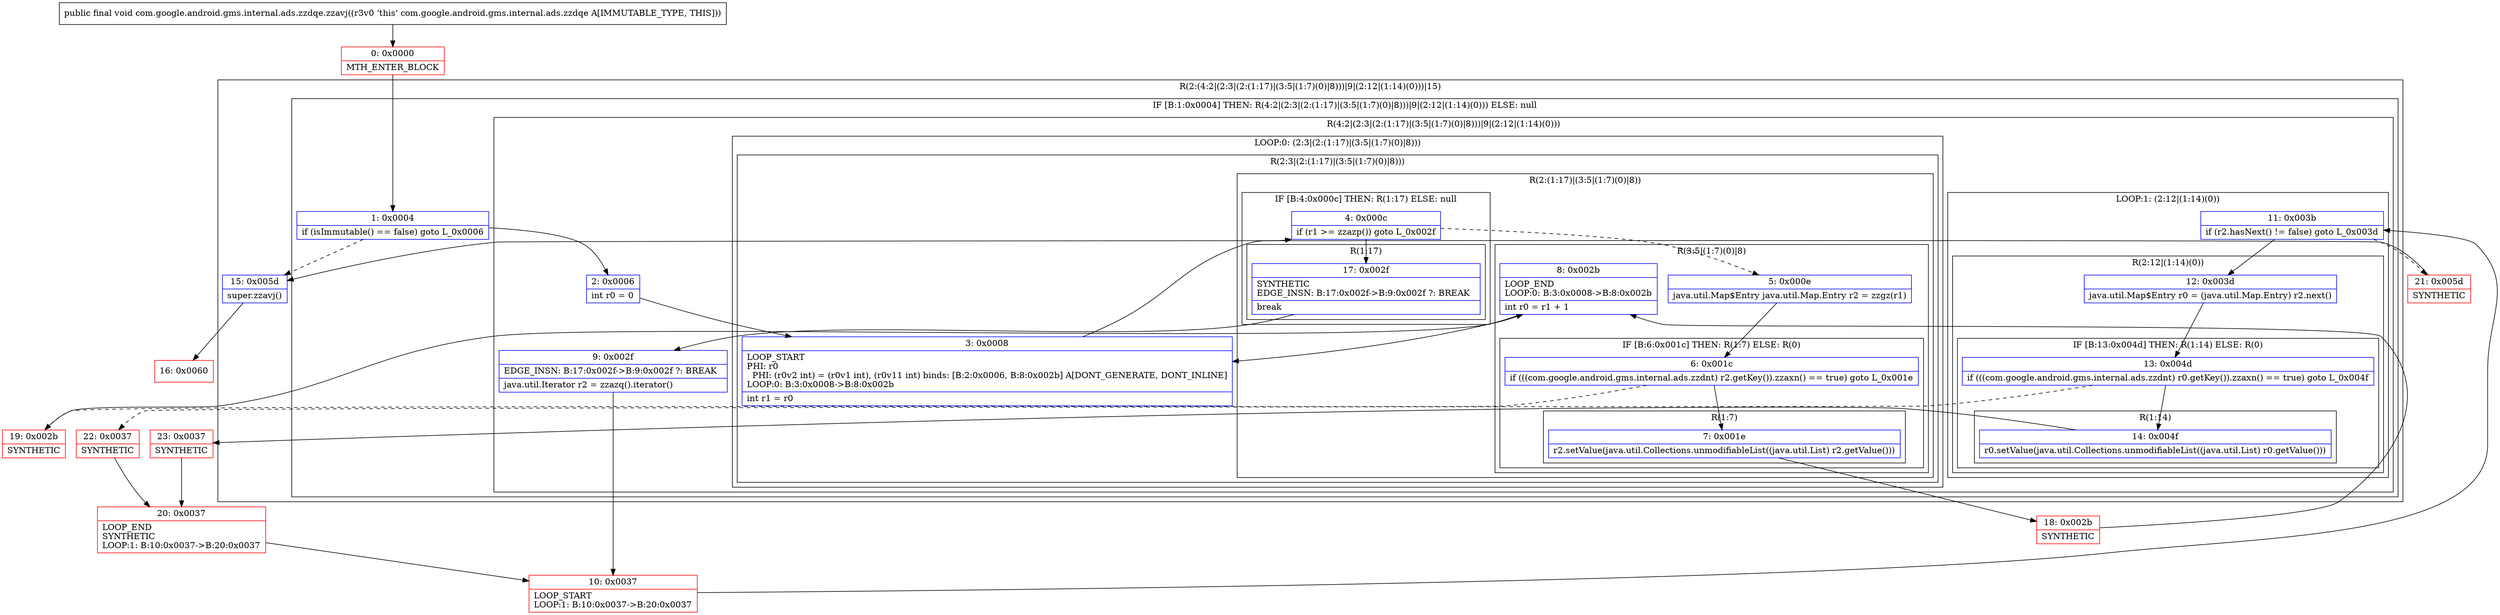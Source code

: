 digraph "CFG forcom.google.android.gms.internal.ads.zzdqe.zzavj()V" {
subgraph cluster_Region_1780407610 {
label = "R(2:(4:2|(2:3|(2:(1:17)|(3:5|(1:7)(0)|8)))|9|(2:12|(1:14)(0)))|15)";
node [shape=record,color=blue];
subgraph cluster_IfRegion_1500261826 {
label = "IF [B:1:0x0004] THEN: R(4:2|(2:3|(2:(1:17)|(3:5|(1:7)(0)|8)))|9|(2:12|(1:14)(0))) ELSE: null";
node [shape=record,color=blue];
Node_1 [shape=record,label="{1\:\ 0x0004|if (isImmutable() == false) goto L_0x0006\l}"];
subgraph cluster_Region_107410434 {
label = "R(4:2|(2:3|(2:(1:17)|(3:5|(1:7)(0)|8)))|9|(2:12|(1:14)(0)))";
node [shape=record,color=blue];
Node_2 [shape=record,label="{2\:\ 0x0006|int r0 = 0\l}"];
subgraph cluster_LoopRegion_1387214613 {
label = "LOOP:0: (2:3|(2:(1:17)|(3:5|(1:7)(0)|8)))";
node [shape=record,color=blue];
subgraph cluster_Region_1295233429 {
label = "R(2:3|(2:(1:17)|(3:5|(1:7)(0)|8)))";
node [shape=record,color=blue];
Node_3 [shape=record,label="{3\:\ 0x0008|LOOP_START\lPHI: r0 \l  PHI: (r0v2 int) = (r0v1 int), (r0v11 int) binds: [B:2:0x0006, B:8:0x002b] A[DONT_GENERATE, DONT_INLINE]\lLOOP:0: B:3:0x0008\-\>B:8:0x002b\l|int r1 = r0\l}"];
subgraph cluster_Region_1956376728 {
label = "R(2:(1:17)|(3:5|(1:7)(0)|8))";
node [shape=record,color=blue];
subgraph cluster_IfRegion_714220339 {
label = "IF [B:4:0x000c] THEN: R(1:17) ELSE: null";
node [shape=record,color=blue];
Node_4 [shape=record,label="{4\:\ 0x000c|if (r1 \>= zzazp()) goto L_0x002f\l}"];
subgraph cluster_Region_1760560188 {
label = "R(1:17)";
node [shape=record,color=blue];
Node_17 [shape=record,label="{17\:\ 0x002f|SYNTHETIC\lEDGE_INSN: B:17:0x002f\-\>B:9:0x002f ?: BREAK  \l|break\l}"];
}
}
subgraph cluster_Region_1174141104 {
label = "R(3:5|(1:7)(0)|8)";
node [shape=record,color=blue];
Node_5 [shape=record,label="{5\:\ 0x000e|java.util.Map$Entry java.util.Map.Entry r2 = zzgz(r1)\l}"];
subgraph cluster_IfRegion_467993735 {
label = "IF [B:6:0x001c] THEN: R(1:7) ELSE: R(0)";
node [shape=record,color=blue];
Node_6 [shape=record,label="{6\:\ 0x001c|if (((com.google.android.gms.internal.ads.zzdnt) r2.getKey()).zzaxn() == true) goto L_0x001e\l}"];
subgraph cluster_Region_21057843 {
label = "R(1:7)";
node [shape=record,color=blue];
Node_7 [shape=record,label="{7\:\ 0x001e|r2.setValue(java.util.Collections.unmodifiableList((java.util.List) r2.getValue()))\l}"];
}
subgraph cluster_Region_1347036893 {
label = "R(0)";
node [shape=record,color=blue];
}
}
Node_8 [shape=record,label="{8\:\ 0x002b|LOOP_END\lLOOP:0: B:3:0x0008\-\>B:8:0x002b\l|int r0 = r1 + 1\l}"];
}
}
}
}
Node_9 [shape=record,label="{9\:\ 0x002f|EDGE_INSN: B:17:0x002f\-\>B:9:0x002f ?: BREAK  \l|java.util.Iterator r2 = zzazq().iterator()\l}"];
subgraph cluster_LoopRegion_2079761502 {
label = "LOOP:1: (2:12|(1:14)(0))";
node [shape=record,color=blue];
Node_11 [shape=record,label="{11\:\ 0x003b|if (r2.hasNext() != false) goto L_0x003d\l}"];
subgraph cluster_Region_1346540680 {
label = "R(2:12|(1:14)(0))";
node [shape=record,color=blue];
Node_12 [shape=record,label="{12\:\ 0x003d|java.util.Map$Entry r0 = (java.util.Map.Entry) r2.next()\l}"];
subgraph cluster_IfRegion_956017496 {
label = "IF [B:13:0x004d] THEN: R(1:14) ELSE: R(0)";
node [shape=record,color=blue];
Node_13 [shape=record,label="{13\:\ 0x004d|if (((com.google.android.gms.internal.ads.zzdnt) r0.getKey()).zzaxn() == true) goto L_0x004f\l}"];
subgraph cluster_Region_965090900 {
label = "R(1:14)";
node [shape=record,color=blue];
Node_14 [shape=record,label="{14\:\ 0x004f|r0.setValue(java.util.Collections.unmodifiableList((java.util.List) r0.getValue()))\l}"];
}
subgraph cluster_Region_1998362990 {
label = "R(0)";
node [shape=record,color=blue];
}
}
}
}
}
}
Node_15 [shape=record,label="{15\:\ 0x005d|super.zzavj()\l}"];
}
Node_0 [shape=record,color=red,label="{0\:\ 0x0000|MTH_ENTER_BLOCK\l}"];
Node_10 [shape=record,color=red,label="{10\:\ 0x0037|LOOP_START\lLOOP:1: B:10:0x0037\-\>B:20:0x0037\l}"];
Node_16 [shape=record,color=red,label="{16\:\ 0x0060}"];
Node_18 [shape=record,color=red,label="{18\:\ 0x002b|SYNTHETIC\l}"];
Node_19 [shape=record,color=red,label="{19\:\ 0x002b|SYNTHETIC\l}"];
Node_20 [shape=record,color=red,label="{20\:\ 0x0037|LOOP_END\lSYNTHETIC\lLOOP:1: B:10:0x0037\-\>B:20:0x0037\l}"];
Node_21 [shape=record,color=red,label="{21\:\ 0x005d|SYNTHETIC\l}"];
Node_22 [shape=record,color=red,label="{22\:\ 0x0037|SYNTHETIC\l}"];
Node_23 [shape=record,color=red,label="{23\:\ 0x0037|SYNTHETIC\l}"];
MethodNode[shape=record,label="{public final void com.google.android.gms.internal.ads.zzdqe.zzavj((r3v0 'this' com.google.android.gms.internal.ads.zzdqe A[IMMUTABLE_TYPE, THIS])) }"];
MethodNode -> Node_0;
Node_1 -> Node_2;
Node_1 -> Node_15[style=dashed];
Node_2 -> Node_3;
Node_3 -> Node_4;
Node_4 -> Node_5[style=dashed];
Node_4 -> Node_17;
Node_17 -> Node_9;
Node_5 -> Node_6;
Node_6 -> Node_7;
Node_6 -> Node_19[style=dashed];
Node_7 -> Node_18;
Node_8 -> Node_3;
Node_9 -> Node_10;
Node_11 -> Node_12;
Node_11 -> Node_21[style=dashed];
Node_12 -> Node_13;
Node_13 -> Node_14;
Node_13 -> Node_22[style=dashed];
Node_14 -> Node_23;
Node_15 -> Node_16;
Node_0 -> Node_1;
Node_10 -> Node_11;
Node_18 -> Node_8;
Node_19 -> Node_8;
Node_20 -> Node_10;
Node_21 -> Node_15;
Node_22 -> Node_20;
Node_23 -> Node_20;
}

